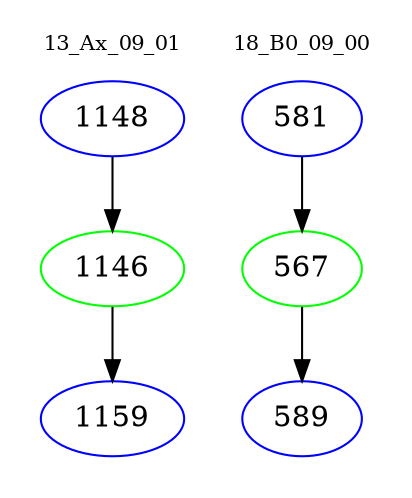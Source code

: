 digraph{
subgraph cluster_0 {
color = white
label = "13_Ax_09_01";
fontsize=10;
T0_1148 [label="1148", color="blue"]
T0_1148 -> T0_1146 [color="black"]
T0_1146 [label="1146", color="green"]
T0_1146 -> T0_1159 [color="black"]
T0_1159 [label="1159", color="blue"]
}
subgraph cluster_1 {
color = white
label = "18_B0_09_00";
fontsize=10;
T1_581 [label="581", color="blue"]
T1_581 -> T1_567 [color="black"]
T1_567 [label="567", color="green"]
T1_567 -> T1_589 [color="black"]
T1_589 [label="589", color="blue"]
}
}

